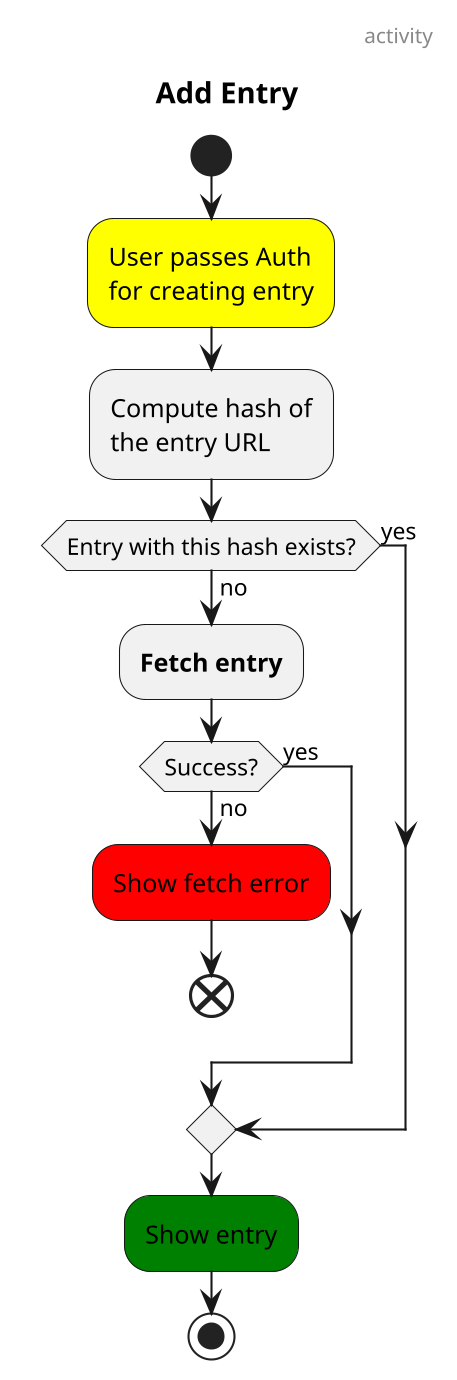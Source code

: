 @startuml add-entry
skinparam dpi 200
header activity
title Add Entry

start
[[auth.activity.svg]]#yellow:User passes Auth\nfor creating entry;
:Compute hash of
the entry URL;
if (Entry with this hash exists?) then (yes)
else (no)
    :**Fetch entry**;
    if (Success?) then (yes)
    else (no)
        #red:Show fetch error;
        end
    endif
endif
#green:Show entry;
stop
@enduml